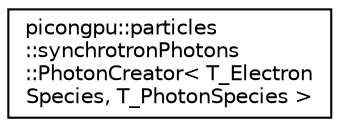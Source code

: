 digraph "Graphical Class Hierarchy"
{
 // LATEX_PDF_SIZE
  edge [fontname="Helvetica",fontsize="10",labelfontname="Helvetica",labelfontsize="10"];
  node [fontname="Helvetica",fontsize="10",shape=record];
  rankdir="LR";
  Node0 [label="picongpu::particles\l::synchrotronPhotons\l::PhotonCreator\< T_Electron\lSpecies, T_PhotonSpecies \>",height=0.2,width=0.4,color="black", fillcolor="white", style="filled",URL="$structpicongpu_1_1particles_1_1synchrotron_photons_1_1_photon_creator.html",tooltip="Functor creating photons from electrons according to synchrotron radiation."];
}
